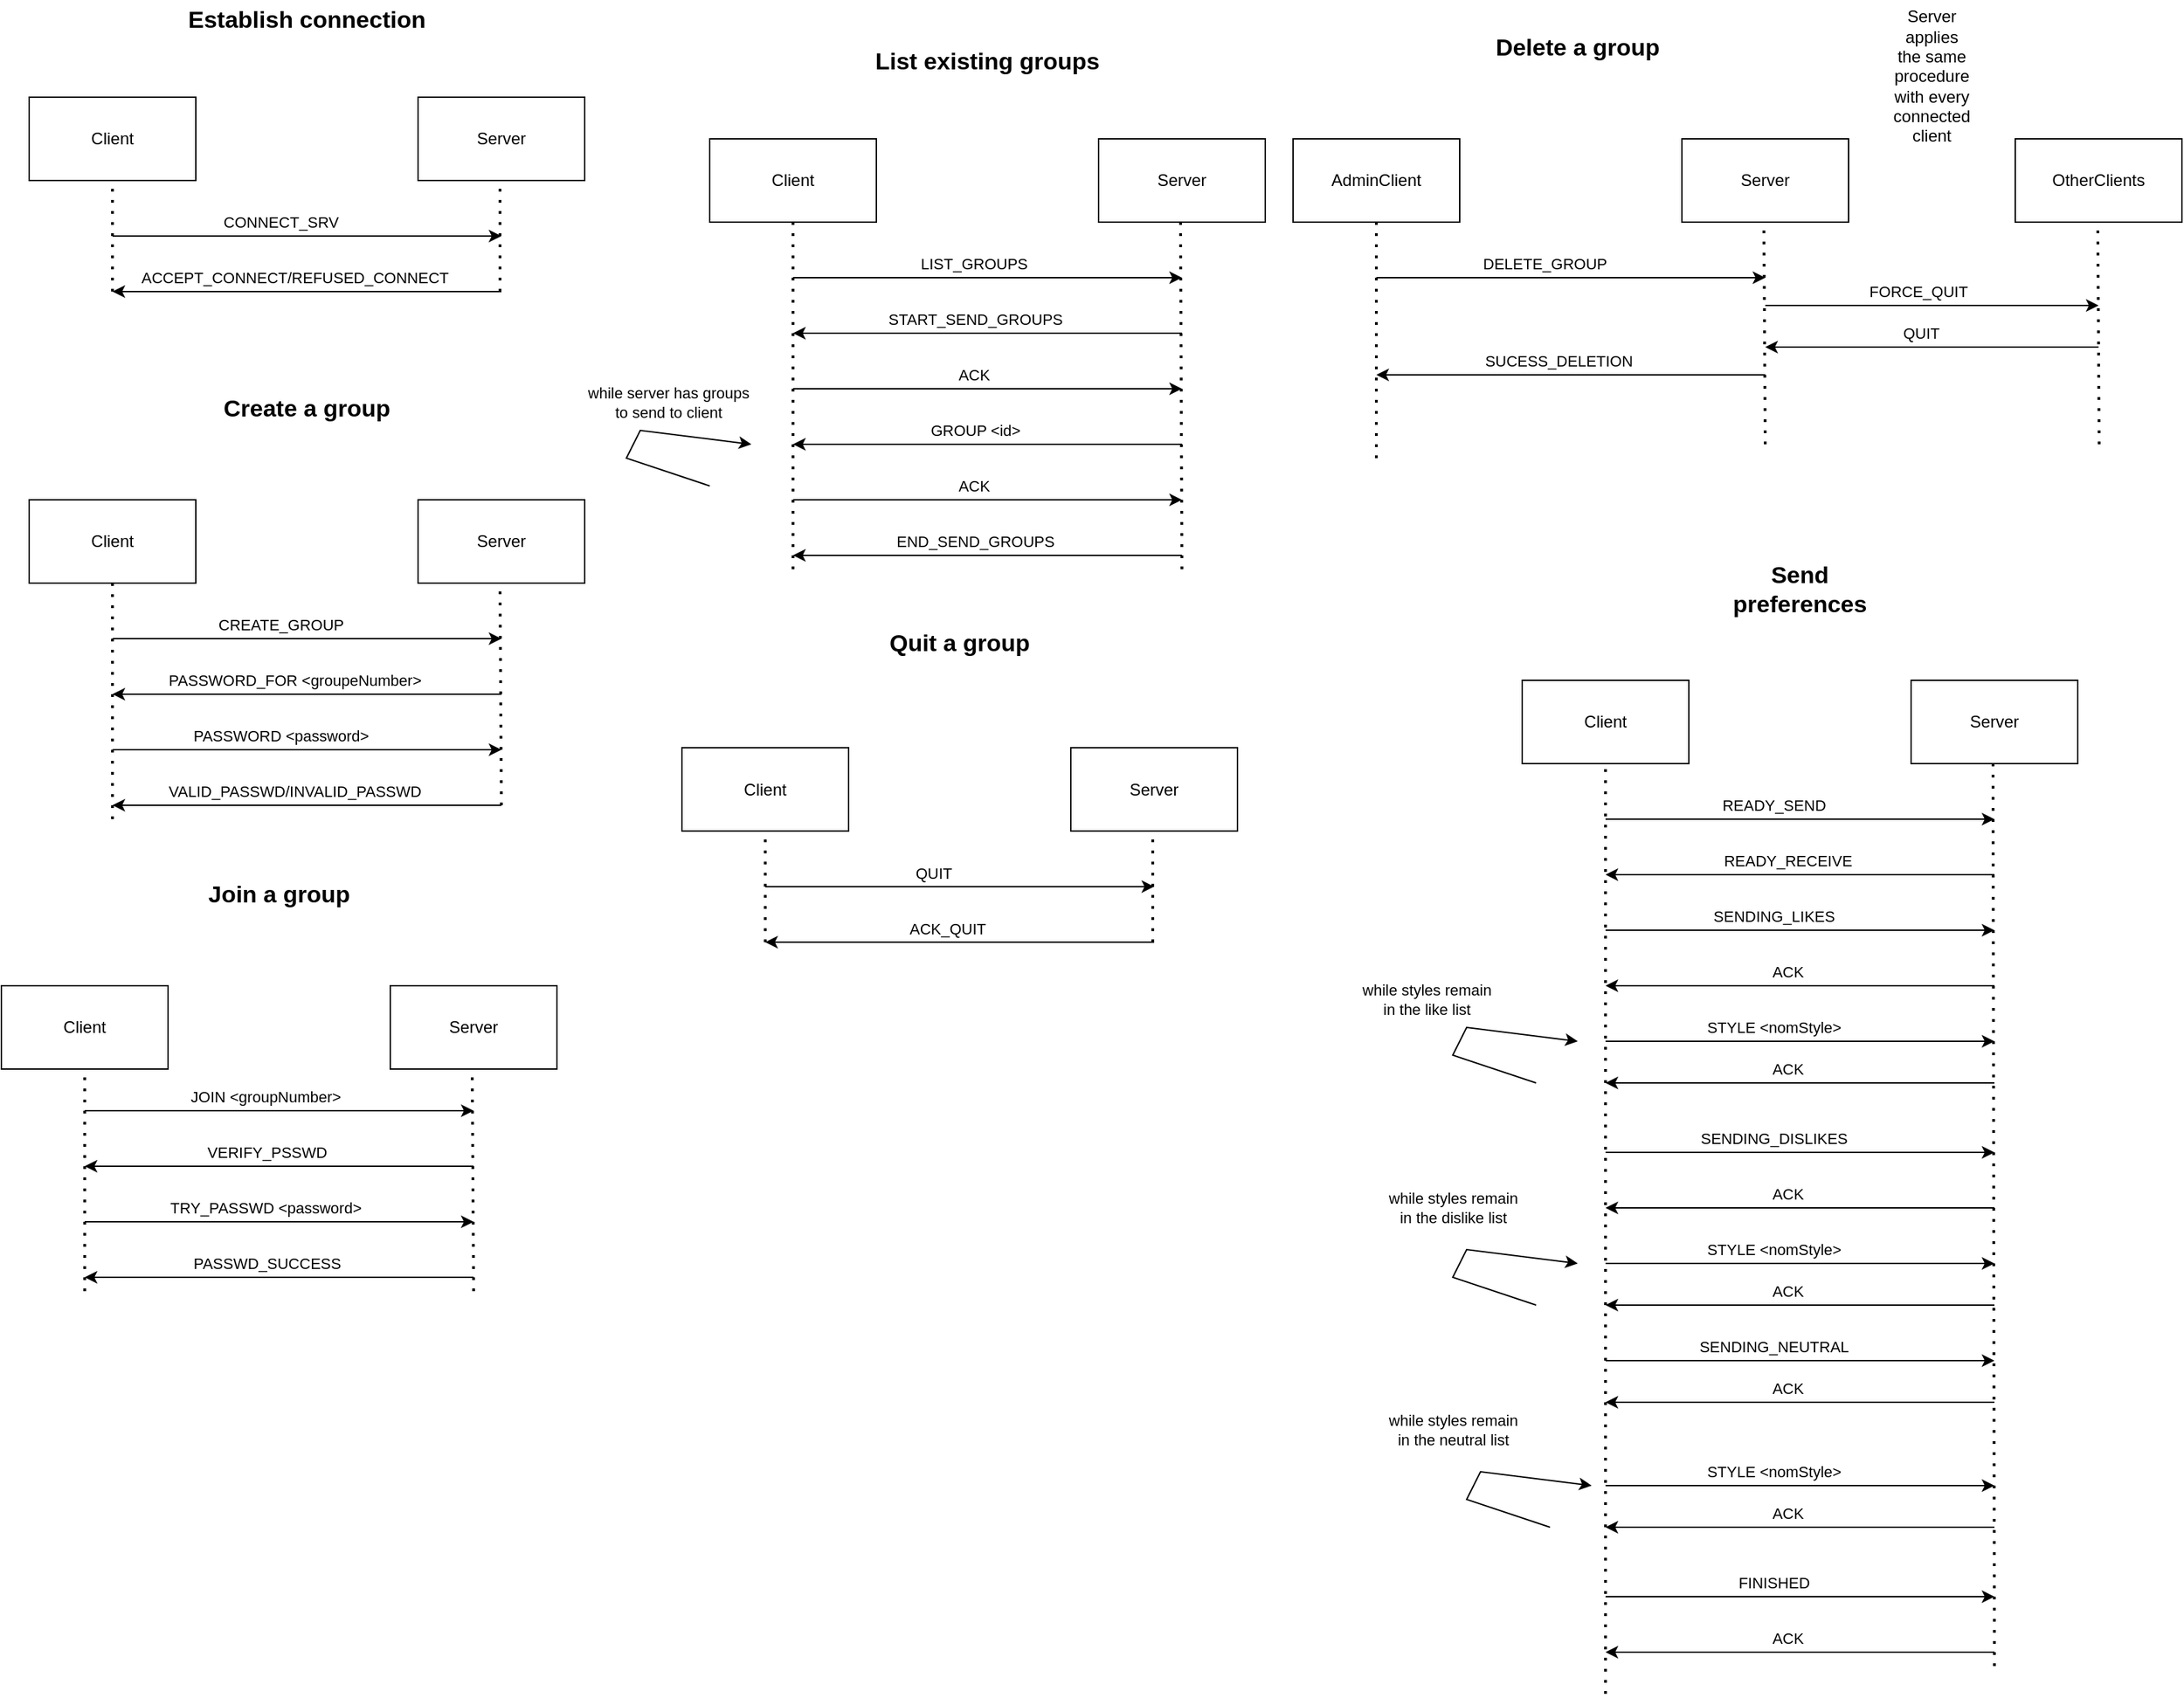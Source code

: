 <mxfile version="22.1.21" type="device">
  <diagram name="Page-1" id="TqQmp37XscL94sLXgx72">
    <mxGraphModel dx="1477" dy="796" grid="1" gridSize="10" guides="1" tooltips="1" connect="1" arrows="1" fold="1" page="1" pageScale="1" pageWidth="850" pageHeight="1100" math="0" shadow="0">
      <root>
        <mxCell id="0" />
        <mxCell id="1" parent="0" />
        <mxCell id="dlKroHkG1yGBnzYFyCPW-1" value="Client" style="rounded=0;whiteSpace=wrap;html=1;" parent="1" vertex="1">
          <mxGeometry x="140" y="90" width="120" height="60" as="geometry" />
        </mxCell>
        <mxCell id="dlKroHkG1yGBnzYFyCPW-2" value="Server" style="rounded=0;whiteSpace=wrap;html=1;" parent="1" vertex="1">
          <mxGeometry x="420" y="90" width="120" height="60" as="geometry" />
        </mxCell>
        <mxCell id="dlKroHkG1yGBnzYFyCPW-3" value="" style="endArrow=none;dashed=1;html=1;dashPattern=1 3;strokeWidth=2;rounded=0;entryX=0.5;entryY=1;entryDx=0;entryDy=0;" parent="1" edge="1">
          <mxGeometry width="50" height="50" relative="1" as="geometry">
            <mxPoint x="479" y="230" as="sourcePoint" />
            <mxPoint x="479" y="150" as="targetPoint" />
          </mxGeometry>
        </mxCell>
        <mxCell id="dlKroHkG1yGBnzYFyCPW-4" value="" style="endArrow=none;dashed=1;html=1;dashPattern=1 3;strokeWidth=2;rounded=0;entryX=0.5;entryY=1;entryDx=0;entryDy=0;" parent="1" edge="1">
          <mxGeometry width="50" height="50" relative="1" as="geometry">
            <mxPoint x="200" y="230" as="sourcePoint" />
            <mxPoint x="200" y="150" as="targetPoint" />
          </mxGeometry>
        </mxCell>
        <mxCell id="dlKroHkG1yGBnzYFyCPW-7" value="" style="endArrow=classic;html=1;rounded=0;" parent="1" edge="1">
          <mxGeometry width="50" height="50" relative="1" as="geometry">
            <mxPoint x="200" y="190" as="sourcePoint" />
            <mxPoint x="480" y="190" as="targetPoint" />
          </mxGeometry>
        </mxCell>
        <mxCell id="dlKroHkG1yGBnzYFyCPW-8" value="CONNECT_SRV" style="edgeLabel;html=1;align=center;verticalAlign=middle;resizable=0;points=[];" parent="dlKroHkG1yGBnzYFyCPW-7" vertex="1" connectable="0">
          <mxGeometry x="-0.137" y="3" relative="1" as="geometry">
            <mxPoint y="-7" as="offset" />
          </mxGeometry>
        </mxCell>
        <mxCell id="dlKroHkG1yGBnzYFyCPW-9" value="" style="endArrow=classic;html=1;rounded=0;" parent="1" edge="1">
          <mxGeometry width="50" height="50" relative="1" as="geometry">
            <mxPoint x="480" y="230" as="sourcePoint" />
            <mxPoint x="200" y="230" as="targetPoint" />
          </mxGeometry>
        </mxCell>
        <mxCell id="dlKroHkG1yGBnzYFyCPW-10" value="ACCEPT_CONNECT/REFUSED_CONNECT" style="edgeLabel;html=1;align=center;verticalAlign=middle;resizable=0;points=[];" parent="dlKroHkG1yGBnzYFyCPW-9" vertex="1" connectable="0">
          <mxGeometry x="0.068" relative="1" as="geometry">
            <mxPoint y="-10" as="offset" />
          </mxGeometry>
        </mxCell>
        <mxCell id="dlKroHkG1yGBnzYFyCPW-24" value="&lt;b&gt;&lt;font style=&quot;font-size: 17px;&quot;&gt;Establish connection&lt;/font&gt;&lt;/b&gt;" style="text;html=1;strokeColor=none;fillColor=none;align=center;verticalAlign=middle;whiteSpace=wrap;rounded=0;" parent="1" vertex="1">
          <mxGeometry x="250" y="20" width="180" height="30" as="geometry" />
        </mxCell>
        <mxCell id="dlKroHkG1yGBnzYFyCPW-25" value="Client" style="rounded=0;whiteSpace=wrap;html=1;" parent="1" vertex="1">
          <mxGeometry x="140" y="380" width="120" height="60" as="geometry" />
        </mxCell>
        <mxCell id="dlKroHkG1yGBnzYFyCPW-26" value="Server" style="rounded=0;whiteSpace=wrap;html=1;" parent="1" vertex="1">
          <mxGeometry x="420" y="380" width="120" height="60" as="geometry" />
        </mxCell>
        <mxCell id="dlKroHkG1yGBnzYFyCPW-27" value="" style="endArrow=none;dashed=1;html=1;dashPattern=1 3;strokeWidth=2;rounded=0;entryX=0.5;entryY=1;entryDx=0;entryDy=0;" parent="1" edge="1">
          <mxGeometry width="50" height="50" relative="1" as="geometry">
            <mxPoint x="480" y="600" as="sourcePoint" />
            <mxPoint x="479" y="440" as="targetPoint" />
          </mxGeometry>
        </mxCell>
        <mxCell id="dlKroHkG1yGBnzYFyCPW-28" value="" style="endArrow=none;dashed=1;html=1;dashPattern=1 3;strokeWidth=2;rounded=0;entryX=0.5;entryY=1;entryDx=0;entryDy=0;" parent="1" edge="1">
          <mxGeometry width="50" height="50" relative="1" as="geometry">
            <mxPoint x="200" y="610" as="sourcePoint" />
            <mxPoint x="200" y="440" as="targetPoint" />
          </mxGeometry>
        </mxCell>
        <mxCell id="dlKroHkG1yGBnzYFyCPW-29" value="" style="endArrow=classic;html=1;rounded=0;" parent="1" edge="1">
          <mxGeometry width="50" height="50" relative="1" as="geometry">
            <mxPoint x="200" y="480" as="sourcePoint" />
            <mxPoint x="480" y="480" as="targetPoint" />
          </mxGeometry>
        </mxCell>
        <mxCell id="dlKroHkG1yGBnzYFyCPW-30" value="CREATE_GROUP" style="edgeLabel;html=1;align=center;verticalAlign=middle;resizable=0;points=[];" parent="dlKroHkG1yGBnzYFyCPW-29" vertex="1" connectable="0">
          <mxGeometry x="-0.137" y="3" relative="1" as="geometry">
            <mxPoint y="-7" as="offset" />
          </mxGeometry>
        </mxCell>
        <mxCell id="dlKroHkG1yGBnzYFyCPW-31" value="" style="endArrow=classic;html=1;rounded=0;" parent="1" edge="1">
          <mxGeometry width="50" height="50" relative="1" as="geometry">
            <mxPoint x="480" y="520" as="sourcePoint" />
            <mxPoint x="200" y="520" as="targetPoint" />
          </mxGeometry>
        </mxCell>
        <mxCell id="dlKroHkG1yGBnzYFyCPW-32" value="PASSWORD_FOR &amp;lt;groupeNumber&amp;gt;" style="edgeLabel;html=1;align=center;verticalAlign=middle;resizable=0;points=[];" parent="dlKroHkG1yGBnzYFyCPW-31" vertex="1" connectable="0">
          <mxGeometry x="0.068" relative="1" as="geometry">
            <mxPoint y="-10" as="offset" />
          </mxGeometry>
        </mxCell>
        <mxCell id="dlKroHkG1yGBnzYFyCPW-33" value="&lt;span style=&quot;font-size: 17px;&quot;&gt;&lt;b&gt;Create a group&lt;/b&gt;&lt;/span&gt;" style="text;html=1;strokeColor=none;fillColor=none;align=center;verticalAlign=middle;whiteSpace=wrap;rounded=0;" parent="1" vertex="1">
          <mxGeometry x="270" y="300" width="140" height="30" as="geometry" />
        </mxCell>
        <mxCell id="dlKroHkG1yGBnzYFyCPW-34" value="" style="endArrow=classic;html=1;rounded=0;" parent="1" edge="1">
          <mxGeometry width="50" height="50" relative="1" as="geometry">
            <mxPoint x="200" y="560" as="sourcePoint" />
            <mxPoint x="480" y="560" as="targetPoint" />
          </mxGeometry>
        </mxCell>
        <mxCell id="dlKroHkG1yGBnzYFyCPW-35" value="PASSWORD &amp;lt;password&amp;gt;" style="edgeLabel;html=1;align=center;verticalAlign=middle;resizable=0;points=[];" parent="dlKroHkG1yGBnzYFyCPW-34" vertex="1" connectable="0">
          <mxGeometry x="-0.137" y="3" relative="1" as="geometry">
            <mxPoint y="-7" as="offset" />
          </mxGeometry>
        </mxCell>
        <mxCell id="dlKroHkG1yGBnzYFyCPW-36" value="" style="endArrow=classic;html=1;rounded=0;" parent="1" edge="1">
          <mxGeometry width="50" height="50" relative="1" as="geometry">
            <mxPoint x="480" y="600" as="sourcePoint" />
            <mxPoint x="200" y="600" as="targetPoint" />
          </mxGeometry>
        </mxCell>
        <mxCell id="dlKroHkG1yGBnzYFyCPW-37" value="VALID_PASSWD/INVALID_PASSWD" style="edgeLabel;html=1;align=center;verticalAlign=middle;resizable=0;points=[];" parent="dlKroHkG1yGBnzYFyCPW-36" vertex="1" connectable="0">
          <mxGeometry x="0.068" relative="1" as="geometry">
            <mxPoint y="-10" as="offset" />
          </mxGeometry>
        </mxCell>
        <mxCell id="dlKroHkG1yGBnzYFyCPW-42" value="&lt;span style=&quot;font-size: 17px;&quot;&gt;&lt;b&gt;Delete a group&lt;/b&gt;&lt;/span&gt;" style="text;html=1;strokeColor=none;fillColor=none;align=center;verticalAlign=middle;whiteSpace=wrap;rounded=0;" parent="1" vertex="1">
          <mxGeometry x="1190" y="40" width="130" height="30" as="geometry" />
        </mxCell>
        <mxCell id="dlKroHkG1yGBnzYFyCPW-43" value="AdminClient" style="rounded=0;whiteSpace=wrap;html=1;" parent="1" vertex="1">
          <mxGeometry x="1050" y="120" width="120" height="60" as="geometry" />
        </mxCell>
        <mxCell id="dlKroHkG1yGBnzYFyCPW-44" value="Server" style="rounded=0;whiteSpace=wrap;html=1;" parent="1" vertex="1">
          <mxGeometry x="1330" y="120" width="120" height="60" as="geometry" />
        </mxCell>
        <mxCell id="dlKroHkG1yGBnzYFyCPW-45" value="" style="endArrow=none;dashed=1;html=1;dashPattern=1 3;strokeWidth=2;rounded=0;entryX=0.5;entryY=1;entryDx=0;entryDy=0;" parent="1" edge="1">
          <mxGeometry width="50" height="50" relative="1" as="geometry">
            <mxPoint x="1390" y="340" as="sourcePoint" />
            <mxPoint x="1389" y="180" as="targetPoint" />
          </mxGeometry>
        </mxCell>
        <mxCell id="dlKroHkG1yGBnzYFyCPW-46" value="" style="endArrow=none;dashed=1;html=1;dashPattern=1 3;strokeWidth=2;rounded=0;entryX=0.5;entryY=1;entryDx=0;entryDy=0;" parent="1" edge="1">
          <mxGeometry width="50" height="50" relative="1" as="geometry">
            <mxPoint x="1110" y="350" as="sourcePoint" />
            <mxPoint x="1110" y="180" as="targetPoint" />
          </mxGeometry>
        </mxCell>
        <mxCell id="dlKroHkG1yGBnzYFyCPW-47" value="" style="endArrow=classic;html=1;rounded=0;" parent="1" edge="1">
          <mxGeometry width="50" height="50" relative="1" as="geometry">
            <mxPoint x="1110" y="220" as="sourcePoint" />
            <mxPoint x="1390" y="220" as="targetPoint" />
          </mxGeometry>
        </mxCell>
        <mxCell id="dlKroHkG1yGBnzYFyCPW-48" value="DELETE_GROUP" style="edgeLabel;html=1;align=center;verticalAlign=middle;resizable=0;points=[];" parent="dlKroHkG1yGBnzYFyCPW-47" vertex="1" connectable="0">
          <mxGeometry x="-0.137" y="3" relative="1" as="geometry">
            <mxPoint y="-7" as="offset" />
          </mxGeometry>
        </mxCell>
        <mxCell id="dlKroHkG1yGBnzYFyCPW-49" value="" style="endArrow=classic;html=1;rounded=0;" parent="1" edge="1">
          <mxGeometry width="50" height="50" relative="1" as="geometry">
            <mxPoint x="1390" y="290" as="sourcePoint" />
            <mxPoint x="1110" y="290" as="targetPoint" />
          </mxGeometry>
        </mxCell>
        <mxCell id="dlKroHkG1yGBnzYFyCPW-50" value="SUCESS_DELETION" style="edgeLabel;html=1;align=center;verticalAlign=middle;resizable=0;points=[];" parent="dlKroHkG1yGBnzYFyCPW-49" vertex="1" connectable="0">
          <mxGeometry x="0.068" relative="1" as="geometry">
            <mxPoint y="-10" as="offset" />
          </mxGeometry>
        </mxCell>
        <mxCell id="dlKroHkG1yGBnzYFyCPW-55" value="OtherClients" style="rounded=0;whiteSpace=wrap;html=1;" parent="1" vertex="1">
          <mxGeometry x="1570" y="120" width="120" height="60" as="geometry" />
        </mxCell>
        <mxCell id="dlKroHkG1yGBnzYFyCPW-56" value="" style="endArrow=classic;html=1;rounded=0;" parent="1" edge="1">
          <mxGeometry width="50" height="50" relative="1" as="geometry">
            <mxPoint x="1390" y="240" as="sourcePoint" />
            <mxPoint x="1630" y="240" as="targetPoint" />
          </mxGeometry>
        </mxCell>
        <mxCell id="dlKroHkG1yGBnzYFyCPW-57" value="FORCE_QUIT" style="edgeLabel;html=1;align=center;verticalAlign=middle;resizable=0;points=[];" parent="dlKroHkG1yGBnzYFyCPW-56" vertex="1" connectable="0">
          <mxGeometry x="-0.137" y="3" relative="1" as="geometry">
            <mxPoint x="6" y="-7" as="offset" />
          </mxGeometry>
        </mxCell>
        <mxCell id="dlKroHkG1yGBnzYFyCPW-58" value="" style="endArrow=none;dashed=1;html=1;dashPattern=1 3;strokeWidth=2;rounded=0;entryX=0.5;entryY=1;entryDx=0;entryDy=0;" parent="1" edge="1">
          <mxGeometry width="50" height="50" relative="1" as="geometry">
            <mxPoint x="1630.41" y="340" as="sourcePoint" />
            <mxPoint x="1629.41" y="180" as="targetPoint" />
          </mxGeometry>
        </mxCell>
        <mxCell id="dlKroHkG1yGBnzYFyCPW-59" value="Server applies the same procedure with every connected client" style="text;html=1;strokeColor=none;fillColor=none;align=center;verticalAlign=middle;whiteSpace=wrap;rounded=0;" parent="1" vertex="1">
          <mxGeometry x="1480" y="60" width="60" height="30" as="geometry" />
        </mxCell>
        <mxCell id="dlKroHkG1yGBnzYFyCPW-60" value="" style="endArrow=classic;html=1;rounded=0;" parent="1" edge="1">
          <mxGeometry width="50" height="50" relative="1" as="geometry">
            <mxPoint x="1630" y="270" as="sourcePoint" />
            <mxPoint x="1390" y="270" as="targetPoint" />
          </mxGeometry>
        </mxCell>
        <mxCell id="dlKroHkG1yGBnzYFyCPW-61" value="QUIT" style="edgeLabel;html=1;align=center;verticalAlign=middle;resizable=0;points=[];" parent="dlKroHkG1yGBnzYFyCPW-60" vertex="1" connectable="0">
          <mxGeometry x="0.068" relative="1" as="geometry">
            <mxPoint y="-10" as="offset" />
          </mxGeometry>
        </mxCell>
        <mxCell id="TttNIth37TRzaQh2t6SW-1" value="Client" style="rounded=0;whiteSpace=wrap;html=1;" parent="1" vertex="1">
          <mxGeometry x="120" y="730" width="120" height="60" as="geometry" />
        </mxCell>
        <mxCell id="TttNIth37TRzaQh2t6SW-2" value="Server" style="rounded=0;whiteSpace=wrap;html=1;" parent="1" vertex="1">
          <mxGeometry x="400" y="730" width="120" height="60" as="geometry" />
        </mxCell>
        <mxCell id="TttNIth37TRzaQh2t6SW-3" value="" style="endArrow=none;dashed=1;html=1;dashPattern=1 3;strokeWidth=2;rounded=0;entryX=0.5;entryY=1;entryDx=0;entryDy=0;" parent="1" edge="1">
          <mxGeometry width="50" height="50" relative="1" as="geometry">
            <mxPoint x="460" y="950" as="sourcePoint" />
            <mxPoint x="459" y="790" as="targetPoint" />
          </mxGeometry>
        </mxCell>
        <mxCell id="TttNIth37TRzaQh2t6SW-4" value="" style="endArrow=none;dashed=1;html=1;dashPattern=1 3;strokeWidth=2;rounded=0;entryX=0.5;entryY=1;entryDx=0;entryDy=0;" parent="1" edge="1">
          <mxGeometry width="50" height="50" relative="1" as="geometry">
            <mxPoint x="180" y="950" as="sourcePoint" />
            <mxPoint x="180" y="790" as="targetPoint" />
          </mxGeometry>
        </mxCell>
        <mxCell id="TttNIth37TRzaQh2t6SW-9" value="&lt;span style=&quot;font-size: 17px;&quot;&gt;&lt;b&gt;Join a group&lt;/b&gt;&lt;/span&gt;" style="text;html=1;strokeColor=none;fillColor=none;align=center;verticalAlign=middle;whiteSpace=wrap;rounded=0;" parent="1" vertex="1">
          <mxGeometry x="250" y="650" width="140" height="30" as="geometry" />
        </mxCell>
        <mxCell id="TttNIth37TRzaQh2t6SW-14" value="" style="endArrow=classic;html=1;rounded=0;" parent="1" edge="1">
          <mxGeometry width="50" height="50" relative="1" as="geometry">
            <mxPoint x="180" y="820" as="sourcePoint" />
            <mxPoint x="460" y="820" as="targetPoint" />
          </mxGeometry>
        </mxCell>
        <mxCell id="TttNIth37TRzaQh2t6SW-15" value="JOIN &amp;lt;groupNumber&amp;gt;" style="edgeLabel;html=1;align=center;verticalAlign=middle;resizable=0;points=[];" parent="TttNIth37TRzaQh2t6SW-14" vertex="1" connectable="0">
          <mxGeometry x="-0.137" y="3" relative="1" as="geometry">
            <mxPoint x="9" y="-7" as="offset" />
          </mxGeometry>
        </mxCell>
        <mxCell id="TttNIth37TRzaQh2t6SW-16" value="" style="endArrow=classic;html=1;rounded=0;" parent="1" edge="1">
          <mxGeometry width="50" height="50" relative="1" as="geometry">
            <mxPoint x="460" y="860" as="sourcePoint" />
            <mxPoint x="180" y="860" as="targetPoint" />
          </mxGeometry>
        </mxCell>
        <mxCell id="TttNIth37TRzaQh2t6SW-17" value="VERIFY_PSSWD" style="edgeLabel;html=1;align=center;verticalAlign=middle;resizable=0;points=[];" parent="TttNIth37TRzaQh2t6SW-16" vertex="1" connectable="0">
          <mxGeometry x="0.068" relative="1" as="geometry">
            <mxPoint y="-10" as="offset" />
          </mxGeometry>
        </mxCell>
        <mxCell id="TttNIth37TRzaQh2t6SW-18" value="" style="endArrow=classic;html=1;rounded=0;" parent="1" edge="1">
          <mxGeometry width="50" height="50" relative="1" as="geometry">
            <mxPoint x="180" y="900" as="sourcePoint" />
            <mxPoint x="460" y="900" as="targetPoint" />
          </mxGeometry>
        </mxCell>
        <mxCell id="TttNIth37TRzaQh2t6SW-19" value="TRY_PASSWD &amp;lt;password&amp;gt;" style="edgeLabel;html=1;align=center;verticalAlign=middle;resizable=0;points=[];" parent="TttNIth37TRzaQh2t6SW-18" vertex="1" connectable="0">
          <mxGeometry x="-0.137" y="3" relative="1" as="geometry">
            <mxPoint x="9" y="-7" as="offset" />
          </mxGeometry>
        </mxCell>
        <mxCell id="TttNIth37TRzaQh2t6SW-20" value="" style="endArrow=classic;html=1;rounded=0;" parent="1" edge="1">
          <mxGeometry width="50" height="50" relative="1" as="geometry">
            <mxPoint x="460" y="940" as="sourcePoint" />
            <mxPoint x="180" y="940" as="targetPoint" />
          </mxGeometry>
        </mxCell>
        <mxCell id="TttNIth37TRzaQh2t6SW-21" value="PASSWD_SUCCESS" style="edgeLabel;html=1;align=center;verticalAlign=middle;resizable=0;points=[];" parent="TttNIth37TRzaQh2t6SW-20" vertex="1" connectable="0">
          <mxGeometry x="0.068" relative="1" as="geometry">
            <mxPoint y="-10" as="offset" />
          </mxGeometry>
        </mxCell>
        <mxCell id="TttNIth37TRzaQh2t6SW-22" value="&lt;span style=&quot;font-size: 17px;&quot;&gt;&lt;b&gt;Quit a group&lt;/b&gt;&lt;/span&gt;" style="text;html=1;strokeColor=none;fillColor=none;align=center;verticalAlign=middle;whiteSpace=wrap;rounded=0;" parent="1" vertex="1">
          <mxGeometry x="740" y="468.57" width="140" height="30" as="geometry" />
        </mxCell>
        <mxCell id="TttNIth37TRzaQh2t6SW-24" value="Client" style="rounded=0;whiteSpace=wrap;html=1;" parent="1" vertex="1">
          <mxGeometry x="610" y="558.57" width="120" height="60" as="geometry" />
        </mxCell>
        <mxCell id="TttNIth37TRzaQh2t6SW-25" value="Server" style="rounded=0;whiteSpace=wrap;html=1;" parent="1" vertex="1">
          <mxGeometry x="890" y="558.57" width="120" height="60" as="geometry" />
        </mxCell>
        <mxCell id="TttNIth37TRzaQh2t6SW-26" value="" style="endArrow=none;dashed=1;html=1;dashPattern=1 3;strokeWidth=2;rounded=0;entryX=0.5;entryY=1;entryDx=0;entryDy=0;" parent="1" edge="1">
          <mxGeometry width="50" height="50" relative="1" as="geometry">
            <mxPoint x="949" y="698.57" as="sourcePoint" />
            <mxPoint x="949" y="618.57" as="targetPoint" />
          </mxGeometry>
        </mxCell>
        <mxCell id="TttNIth37TRzaQh2t6SW-27" value="" style="endArrow=none;dashed=1;html=1;dashPattern=1 3;strokeWidth=2;rounded=0;entryX=0.5;entryY=1;entryDx=0;entryDy=0;" parent="1" edge="1">
          <mxGeometry width="50" height="50" relative="1" as="geometry">
            <mxPoint x="670" y="698.57" as="sourcePoint" />
            <mxPoint x="670" y="618.57" as="targetPoint" />
          </mxGeometry>
        </mxCell>
        <mxCell id="TttNIth37TRzaQh2t6SW-28" value="" style="endArrow=classic;html=1;rounded=0;" parent="1" edge="1">
          <mxGeometry width="50" height="50" relative="1" as="geometry">
            <mxPoint x="670" y="658.57" as="sourcePoint" />
            <mxPoint x="950" y="658.57" as="targetPoint" />
          </mxGeometry>
        </mxCell>
        <mxCell id="TttNIth37TRzaQh2t6SW-29" value="QUIT" style="edgeLabel;html=1;align=center;verticalAlign=middle;resizable=0;points=[];" parent="TttNIth37TRzaQh2t6SW-28" vertex="1" connectable="0">
          <mxGeometry x="-0.137" y="3" relative="1" as="geometry">
            <mxPoint y="-7" as="offset" />
          </mxGeometry>
        </mxCell>
        <mxCell id="TttNIth37TRzaQh2t6SW-30" value="" style="endArrow=classic;html=1;rounded=0;" parent="1" edge="1">
          <mxGeometry width="50" height="50" relative="1" as="geometry">
            <mxPoint x="950" y="698.57" as="sourcePoint" />
            <mxPoint x="670" y="698.57" as="targetPoint" />
          </mxGeometry>
        </mxCell>
        <mxCell id="TttNIth37TRzaQh2t6SW-31" value="ACK_QUIT" style="edgeLabel;html=1;align=center;verticalAlign=middle;resizable=0;points=[];" parent="TttNIth37TRzaQh2t6SW-30" vertex="1" connectable="0">
          <mxGeometry x="0.068" relative="1" as="geometry">
            <mxPoint y="-10" as="offset" />
          </mxGeometry>
        </mxCell>
        <mxCell id="y4ZHhCzK0VizVthK8rWc-1" value="&lt;span style=&quot;font-size: 17px;&quot;&gt;&lt;b&gt;Send preferences&lt;/b&gt;&lt;/span&gt;" style="text;html=1;strokeColor=none;fillColor=none;align=center;verticalAlign=middle;whiteSpace=wrap;rounded=0;" parent="1" vertex="1">
          <mxGeometry x="1345" y="430" width="140" height="30" as="geometry" />
        </mxCell>
        <mxCell id="y4ZHhCzK0VizVthK8rWc-2" value="Client" style="rounded=0;whiteSpace=wrap;html=1;" parent="1" vertex="1">
          <mxGeometry x="1215" y="510" width="120" height="60" as="geometry" />
        </mxCell>
        <mxCell id="y4ZHhCzK0VizVthK8rWc-3" value="Server" style="rounded=0;whiteSpace=wrap;html=1;" parent="1" vertex="1">
          <mxGeometry x="1495" y="510" width="120" height="60" as="geometry" />
        </mxCell>
        <mxCell id="y4ZHhCzK0VizVthK8rWc-4" value="" style="endArrow=none;dashed=1;html=1;dashPattern=1 3;strokeWidth=2;rounded=0;entryX=0.5;entryY=1;entryDx=0;entryDy=0;" parent="1" edge="1">
          <mxGeometry width="50" height="50" relative="1" as="geometry">
            <mxPoint x="1555" y="1220" as="sourcePoint" />
            <mxPoint x="1554" y="570" as="targetPoint" />
          </mxGeometry>
        </mxCell>
        <mxCell id="y4ZHhCzK0VizVthK8rWc-5" value="" style="endArrow=none;dashed=1;html=1;dashPattern=1 3;strokeWidth=2;rounded=0;entryX=0.5;entryY=1;entryDx=0;entryDy=0;" parent="1" edge="1">
          <mxGeometry width="50" height="50" relative="1" as="geometry">
            <mxPoint x="1275" y="1240" as="sourcePoint" />
            <mxPoint x="1275" y="570" as="targetPoint" />
          </mxGeometry>
        </mxCell>
        <mxCell id="y4ZHhCzK0VizVthK8rWc-6" value="" style="endArrow=classic;html=1;rounded=0;" parent="1" edge="1">
          <mxGeometry width="50" height="50" relative="1" as="geometry">
            <mxPoint x="1275" y="610" as="sourcePoint" />
            <mxPoint x="1555" y="610" as="targetPoint" />
          </mxGeometry>
        </mxCell>
        <mxCell id="y4ZHhCzK0VizVthK8rWc-7" value="READY_SEND" style="edgeLabel;html=1;align=center;verticalAlign=middle;resizable=0;points=[];" parent="y4ZHhCzK0VizVthK8rWc-6" vertex="1" connectable="0">
          <mxGeometry x="-0.137" y="3" relative="1" as="geometry">
            <mxPoint y="-7" as="offset" />
          </mxGeometry>
        </mxCell>
        <mxCell id="y4ZHhCzK0VizVthK8rWc-8" value="" style="endArrow=classic;html=1;rounded=0;" parent="1" edge="1">
          <mxGeometry width="50" height="50" relative="1" as="geometry">
            <mxPoint x="1555" y="650" as="sourcePoint" />
            <mxPoint x="1275" y="650" as="targetPoint" />
          </mxGeometry>
        </mxCell>
        <mxCell id="y4ZHhCzK0VizVthK8rWc-9" value="READY_RECEIVE" style="edgeLabel;html=1;align=center;verticalAlign=middle;resizable=0;points=[];" parent="y4ZHhCzK0VizVthK8rWc-8" vertex="1" connectable="0">
          <mxGeometry x="0.068" relative="1" as="geometry">
            <mxPoint y="-10" as="offset" />
          </mxGeometry>
        </mxCell>
        <mxCell id="y4ZHhCzK0VizVthK8rWc-10" value="" style="endArrow=classic;html=1;rounded=0;" parent="1" edge="1">
          <mxGeometry width="50" height="50" relative="1" as="geometry">
            <mxPoint x="1275" y="690" as="sourcePoint" />
            <mxPoint x="1555" y="690" as="targetPoint" />
          </mxGeometry>
        </mxCell>
        <mxCell id="y4ZHhCzK0VizVthK8rWc-11" value="SENDING_LIKES" style="edgeLabel;html=1;align=center;verticalAlign=middle;resizable=0;points=[];" parent="y4ZHhCzK0VizVthK8rWc-10" vertex="1" connectable="0">
          <mxGeometry x="-0.137" y="3" relative="1" as="geometry">
            <mxPoint y="-7" as="offset" />
          </mxGeometry>
        </mxCell>
        <mxCell id="y4ZHhCzK0VizVthK8rWc-12" value="" style="endArrow=classic;html=1;rounded=0;" parent="1" edge="1">
          <mxGeometry width="50" height="50" relative="1" as="geometry">
            <mxPoint x="1555" y="730" as="sourcePoint" />
            <mxPoint x="1275" y="730" as="targetPoint" />
          </mxGeometry>
        </mxCell>
        <mxCell id="y4ZHhCzK0VizVthK8rWc-13" value="ACK" style="edgeLabel;html=1;align=center;verticalAlign=middle;resizable=0;points=[];" parent="y4ZHhCzK0VizVthK8rWc-12" vertex="1" connectable="0">
          <mxGeometry x="0.068" relative="1" as="geometry">
            <mxPoint y="-10" as="offset" />
          </mxGeometry>
        </mxCell>
        <mxCell id="y4ZHhCzK0VizVthK8rWc-14" value="" style="endArrow=classic;html=1;rounded=0;" parent="1" edge="1">
          <mxGeometry width="50" height="50" relative="1" as="geometry">
            <mxPoint x="1275" y="770" as="sourcePoint" />
            <mxPoint x="1555" y="770" as="targetPoint" />
          </mxGeometry>
        </mxCell>
        <mxCell id="y4ZHhCzK0VizVthK8rWc-15" value="STYLE &amp;lt;nomStyle&amp;gt;" style="edgeLabel;html=1;align=center;verticalAlign=middle;resizable=0;points=[];" parent="y4ZHhCzK0VizVthK8rWc-14" vertex="1" connectable="0">
          <mxGeometry x="-0.137" y="3" relative="1" as="geometry">
            <mxPoint y="-7" as="offset" />
          </mxGeometry>
        </mxCell>
        <mxCell id="y4ZHhCzK0VizVthK8rWc-16" value="" style="endArrow=classic;html=1;rounded=0;" parent="1" edge="1">
          <mxGeometry width="50" height="50" relative="1" as="geometry">
            <mxPoint x="1555" y="800" as="sourcePoint" />
            <mxPoint x="1275" y="800" as="targetPoint" />
          </mxGeometry>
        </mxCell>
        <mxCell id="y4ZHhCzK0VizVthK8rWc-17" value="ACK" style="edgeLabel;html=1;align=center;verticalAlign=middle;resizable=0;points=[];" parent="y4ZHhCzK0VizVthK8rWc-16" vertex="1" connectable="0">
          <mxGeometry x="0.068" relative="1" as="geometry">
            <mxPoint y="-10" as="offset" />
          </mxGeometry>
        </mxCell>
        <mxCell id="y4ZHhCzK0VizVthK8rWc-18" value="" style="endArrow=classic;html=1;rounded=0;" parent="1" edge="1">
          <mxGeometry width="50" height="50" relative="1" as="geometry">
            <mxPoint x="1225" y="800" as="sourcePoint" />
            <mxPoint x="1255" y="770" as="targetPoint" />
            <Array as="points">
              <mxPoint x="1165" y="780" />
              <mxPoint x="1175" y="760" />
            </Array>
          </mxGeometry>
        </mxCell>
        <mxCell id="AgUG6jtJD3DK0dnjVH5b-1" value="while styles remain&lt;br&gt;in the like list" style="edgeLabel;html=1;align=center;verticalAlign=middle;resizable=0;points=[];" parent="y4ZHhCzK0VizVthK8rWc-18" vertex="1" connectable="0">
          <mxGeometry x="-0.068" y="2" relative="1" as="geometry">
            <mxPoint x="-24" y="-27" as="offset" />
          </mxGeometry>
        </mxCell>
        <mxCell id="y4ZHhCzK0VizVthK8rWc-19" value="" style="endArrow=classic;html=1;rounded=0;" parent="1" edge="1">
          <mxGeometry width="50" height="50" relative="1" as="geometry">
            <mxPoint x="1275" y="850" as="sourcePoint" />
            <mxPoint x="1555" y="850" as="targetPoint" />
          </mxGeometry>
        </mxCell>
        <mxCell id="y4ZHhCzK0VizVthK8rWc-20" value="SENDING_DISLIKES" style="edgeLabel;html=1;align=center;verticalAlign=middle;resizable=0;points=[];" parent="y4ZHhCzK0VizVthK8rWc-19" vertex="1" connectable="0">
          <mxGeometry x="-0.137" y="3" relative="1" as="geometry">
            <mxPoint y="-7" as="offset" />
          </mxGeometry>
        </mxCell>
        <mxCell id="y4ZHhCzK0VizVthK8rWc-21" value="" style="endArrow=classic;html=1;rounded=0;" parent="1" edge="1">
          <mxGeometry width="50" height="50" relative="1" as="geometry">
            <mxPoint x="1555" y="890" as="sourcePoint" />
            <mxPoint x="1275" y="890" as="targetPoint" />
          </mxGeometry>
        </mxCell>
        <mxCell id="y4ZHhCzK0VizVthK8rWc-22" value="ACK" style="edgeLabel;html=1;align=center;verticalAlign=middle;resizable=0;points=[];" parent="y4ZHhCzK0VizVthK8rWc-21" vertex="1" connectable="0">
          <mxGeometry x="0.068" relative="1" as="geometry">
            <mxPoint y="-10" as="offset" />
          </mxGeometry>
        </mxCell>
        <mxCell id="y4ZHhCzK0VizVthK8rWc-23" value="" style="endArrow=classic;html=1;rounded=0;" parent="1" edge="1">
          <mxGeometry width="50" height="50" relative="1" as="geometry">
            <mxPoint x="1275" y="930" as="sourcePoint" />
            <mxPoint x="1555" y="930" as="targetPoint" />
          </mxGeometry>
        </mxCell>
        <mxCell id="y4ZHhCzK0VizVthK8rWc-24" value="STYLE &amp;lt;nomStyle&amp;gt;" style="edgeLabel;html=1;align=center;verticalAlign=middle;resizable=0;points=[];" parent="y4ZHhCzK0VizVthK8rWc-23" vertex="1" connectable="0">
          <mxGeometry x="-0.137" y="3" relative="1" as="geometry">
            <mxPoint y="-7" as="offset" />
          </mxGeometry>
        </mxCell>
        <mxCell id="y4ZHhCzK0VizVthK8rWc-25" value="" style="endArrow=classic;html=1;rounded=0;" parent="1" edge="1">
          <mxGeometry width="50" height="50" relative="1" as="geometry">
            <mxPoint x="1555" y="960" as="sourcePoint" />
            <mxPoint x="1275" y="960" as="targetPoint" />
          </mxGeometry>
        </mxCell>
        <mxCell id="y4ZHhCzK0VizVthK8rWc-26" value="ACK" style="edgeLabel;html=1;align=center;verticalAlign=middle;resizable=0;points=[];" parent="y4ZHhCzK0VizVthK8rWc-25" vertex="1" connectable="0">
          <mxGeometry x="0.068" relative="1" as="geometry">
            <mxPoint y="-10" as="offset" />
          </mxGeometry>
        </mxCell>
        <mxCell id="y4ZHhCzK0VizVthK8rWc-27" value="" style="endArrow=classic;html=1;rounded=0;" parent="1" edge="1">
          <mxGeometry width="50" height="50" relative="1" as="geometry">
            <mxPoint x="1225" y="960" as="sourcePoint" />
            <mxPoint x="1255" y="930" as="targetPoint" />
            <Array as="points">
              <mxPoint x="1165" y="940" />
              <mxPoint x="1175" y="920" />
            </Array>
          </mxGeometry>
        </mxCell>
        <mxCell id="y4ZHhCzK0VizVthK8rWc-28" value="" style="endArrow=classic;html=1;rounded=0;" parent="1" edge="1">
          <mxGeometry width="50" height="50" relative="1" as="geometry">
            <mxPoint x="1275" y="1000" as="sourcePoint" />
            <mxPoint x="1555" y="1000" as="targetPoint" />
          </mxGeometry>
        </mxCell>
        <mxCell id="y4ZHhCzK0VizVthK8rWc-29" value="SENDING_NEUTRAL" style="edgeLabel;html=1;align=center;verticalAlign=middle;resizable=0;points=[];" parent="y4ZHhCzK0VizVthK8rWc-28" vertex="1" connectable="0">
          <mxGeometry x="-0.137" y="3" relative="1" as="geometry">
            <mxPoint y="-7" as="offset" />
          </mxGeometry>
        </mxCell>
        <mxCell id="y4ZHhCzK0VizVthK8rWc-30" value="" style="endArrow=classic;html=1;rounded=0;" parent="1" edge="1">
          <mxGeometry width="50" height="50" relative="1" as="geometry">
            <mxPoint x="1555" y="1030" as="sourcePoint" />
            <mxPoint x="1275" y="1030" as="targetPoint" />
          </mxGeometry>
        </mxCell>
        <mxCell id="y4ZHhCzK0VizVthK8rWc-31" value="ACK" style="edgeLabel;html=1;align=center;verticalAlign=middle;resizable=0;points=[];" parent="y4ZHhCzK0VizVthK8rWc-30" vertex="1" connectable="0">
          <mxGeometry x="0.068" relative="1" as="geometry">
            <mxPoint y="-10" as="offset" />
          </mxGeometry>
        </mxCell>
        <mxCell id="y4ZHhCzK0VizVthK8rWc-32" value="" style="endArrow=classic;html=1;rounded=0;" parent="1" edge="1">
          <mxGeometry width="50" height="50" relative="1" as="geometry">
            <mxPoint x="1275" y="1090" as="sourcePoint" />
            <mxPoint x="1555" y="1090" as="targetPoint" />
          </mxGeometry>
        </mxCell>
        <mxCell id="y4ZHhCzK0VizVthK8rWc-33" value="STYLE &amp;lt;nomStyle&amp;gt;" style="edgeLabel;html=1;align=center;verticalAlign=middle;resizable=0;points=[];" parent="y4ZHhCzK0VizVthK8rWc-32" vertex="1" connectable="0">
          <mxGeometry x="-0.137" y="3" relative="1" as="geometry">
            <mxPoint y="-7" as="offset" />
          </mxGeometry>
        </mxCell>
        <mxCell id="y4ZHhCzK0VizVthK8rWc-34" value="" style="endArrow=classic;html=1;rounded=0;" parent="1" edge="1">
          <mxGeometry width="50" height="50" relative="1" as="geometry">
            <mxPoint x="1555" y="1120" as="sourcePoint" />
            <mxPoint x="1275" y="1120" as="targetPoint" />
          </mxGeometry>
        </mxCell>
        <mxCell id="y4ZHhCzK0VizVthK8rWc-35" value="ACK" style="edgeLabel;html=1;align=center;verticalAlign=middle;resizable=0;points=[];" parent="y4ZHhCzK0VizVthK8rWc-34" vertex="1" connectable="0">
          <mxGeometry x="0.068" relative="1" as="geometry">
            <mxPoint y="-10" as="offset" />
          </mxGeometry>
        </mxCell>
        <mxCell id="y4ZHhCzK0VizVthK8rWc-36" value="" style="endArrow=classic;html=1;rounded=0;" parent="1" edge="1">
          <mxGeometry width="50" height="50" relative="1" as="geometry">
            <mxPoint x="1235" y="1120" as="sourcePoint" />
            <mxPoint x="1265" y="1090" as="targetPoint" />
            <Array as="points">
              <mxPoint x="1175" y="1100" />
              <mxPoint x="1185" y="1080" />
            </Array>
          </mxGeometry>
        </mxCell>
        <mxCell id="y4ZHhCzK0VizVthK8rWc-37" value="" style="endArrow=classic;html=1;rounded=0;" parent="1" edge="1">
          <mxGeometry width="50" height="50" relative="1" as="geometry">
            <mxPoint x="1275" y="1170" as="sourcePoint" />
            <mxPoint x="1555" y="1170" as="targetPoint" />
          </mxGeometry>
        </mxCell>
        <mxCell id="y4ZHhCzK0VizVthK8rWc-38" value="FINISHED" style="edgeLabel;html=1;align=center;verticalAlign=middle;resizable=0;points=[];" parent="y4ZHhCzK0VizVthK8rWc-37" vertex="1" connectable="0">
          <mxGeometry x="-0.137" y="3" relative="1" as="geometry">
            <mxPoint y="-7" as="offset" />
          </mxGeometry>
        </mxCell>
        <mxCell id="AgUG6jtJD3DK0dnjVH5b-2" value="while styles remain&lt;br&gt;in the dislike list" style="edgeLabel;html=1;align=center;verticalAlign=middle;resizable=0;points=[];" parent="1" vertex="1" connectable="0">
          <mxGeometry x="1165.004" y="889.999" as="geometry" />
        </mxCell>
        <mxCell id="AgUG6jtJD3DK0dnjVH5b-3" value="while styles remain&lt;br&gt;in the neutral list" style="edgeLabel;html=1;align=center;verticalAlign=middle;resizable=0;points=[];" parent="1" vertex="1" connectable="0">
          <mxGeometry x="1165.004" y="1049.999" as="geometry" />
        </mxCell>
        <mxCell id="E_XPpsz9-jK2wvHfRZ3y-1" value="" style="endArrow=classic;html=1;rounded=0;" parent="1" edge="1">
          <mxGeometry width="50" height="50" relative="1" as="geometry">
            <mxPoint x="1555" y="1210" as="sourcePoint" />
            <mxPoint x="1275" y="1210" as="targetPoint" />
          </mxGeometry>
        </mxCell>
        <mxCell id="E_XPpsz9-jK2wvHfRZ3y-2" value="ACK" style="edgeLabel;html=1;align=center;verticalAlign=middle;resizable=0;points=[];" parent="E_XPpsz9-jK2wvHfRZ3y-1" vertex="1" connectable="0">
          <mxGeometry x="0.068" relative="1" as="geometry">
            <mxPoint y="-10" as="offset" />
          </mxGeometry>
        </mxCell>
        <mxCell id="6vCBZNRlus3bULduPU9k-1" value="Client" style="rounded=0;whiteSpace=wrap;html=1;" vertex="1" parent="1">
          <mxGeometry x="630" y="120" width="120" height="60" as="geometry" />
        </mxCell>
        <mxCell id="6vCBZNRlus3bULduPU9k-2" value="Server" style="rounded=0;whiteSpace=wrap;html=1;" vertex="1" parent="1">
          <mxGeometry x="910" y="120" width="120" height="60" as="geometry" />
        </mxCell>
        <mxCell id="6vCBZNRlus3bULduPU9k-3" value="" style="endArrow=none;dashed=1;html=1;dashPattern=1 3;strokeWidth=2;rounded=0;entryX=0.5;entryY=1;entryDx=0;entryDy=0;" edge="1" parent="1">
          <mxGeometry width="50" height="50" relative="1" as="geometry">
            <mxPoint x="970" y="430" as="sourcePoint" />
            <mxPoint x="969" y="180" as="targetPoint" />
          </mxGeometry>
        </mxCell>
        <mxCell id="6vCBZNRlus3bULduPU9k-4" value="" style="endArrow=none;dashed=1;html=1;dashPattern=1 3;strokeWidth=2;rounded=0;entryX=0.5;entryY=1;entryDx=0;entryDy=0;" edge="1" parent="1">
          <mxGeometry width="50" height="50" relative="1" as="geometry">
            <mxPoint x="690" y="430" as="sourcePoint" />
            <mxPoint x="690" y="180" as="targetPoint" />
          </mxGeometry>
        </mxCell>
        <mxCell id="6vCBZNRlus3bULduPU9k-5" value="" style="endArrow=classic;html=1;rounded=0;" edge="1" parent="1">
          <mxGeometry width="50" height="50" relative="1" as="geometry">
            <mxPoint x="690" y="220" as="sourcePoint" />
            <mxPoint x="970" y="220" as="targetPoint" />
          </mxGeometry>
        </mxCell>
        <mxCell id="6vCBZNRlus3bULduPU9k-6" value="LIST_GROUPS" style="edgeLabel;html=1;align=center;verticalAlign=middle;resizable=0;points=[];" vertex="1" connectable="0" parent="6vCBZNRlus3bULduPU9k-5">
          <mxGeometry x="-0.137" y="3" relative="1" as="geometry">
            <mxPoint x="9" y="-7" as="offset" />
          </mxGeometry>
        </mxCell>
        <mxCell id="6vCBZNRlus3bULduPU9k-7" value="" style="endArrow=classic;html=1;rounded=0;" edge="1" parent="1">
          <mxGeometry width="50" height="50" relative="1" as="geometry">
            <mxPoint x="970" y="260" as="sourcePoint" />
            <mxPoint x="690" y="260" as="targetPoint" />
          </mxGeometry>
        </mxCell>
        <mxCell id="6vCBZNRlus3bULduPU9k-8" value="START_SEND_GROUPS" style="edgeLabel;html=1;align=center;verticalAlign=middle;resizable=0;points=[];" vertex="1" connectable="0" parent="6vCBZNRlus3bULduPU9k-7">
          <mxGeometry x="0.068" relative="1" as="geometry">
            <mxPoint y="-10" as="offset" />
          </mxGeometry>
        </mxCell>
        <mxCell id="6vCBZNRlus3bULduPU9k-9" value="" style="endArrow=classic;html=1;rounded=0;" edge="1" parent="1">
          <mxGeometry width="50" height="50" relative="1" as="geometry">
            <mxPoint x="690" y="300" as="sourcePoint" />
            <mxPoint x="970" y="300" as="targetPoint" />
          </mxGeometry>
        </mxCell>
        <mxCell id="6vCBZNRlus3bULduPU9k-10" value="ACK" style="edgeLabel;html=1;align=center;verticalAlign=middle;resizable=0;points=[];" vertex="1" connectable="0" parent="6vCBZNRlus3bULduPU9k-9">
          <mxGeometry x="-0.137" y="3" relative="1" as="geometry">
            <mxPoint x="9" y="-7" as="offset" />
          </mxGeometry>
        </mxCell>
        <mxCell id="6vCBZNRlus3bULduPU9k-11" value="" style="endArrow=classic;html=1;rounded=0;" edge="1" parent="1">
          <mxGeometry width="50" height="50" relative="1" as="geometry">
            <mxPoint x="970" y="340" as="sourcePoint" />
            <mxPoint x="690" y="340" as="targetPoint" />
          </mxGeometry>
        </mxCell>
        <mxCell id="6vCBZNRlus3bULduPU9k-12" value="GROUP &amp;lt;id&amp;gt;" style="edgeLabel;html=1;align=center;verticalAlign=middle;resizable=0;points=[];" vertex="1" connectable="0" parent="6vCBZNRlus3bULduPU9k-11">
          <mxGeometry x="0.068" relative="1" as="geometry">
            <mxPoint y="-10" as="offset" />
          </mxGeometry>
        </mxCell>
        <mxCell id="6vCBZNRlus3bULduPU9k-13" value="" style="endArrow=classic;html=1;rounded=0;" edge="1" parent="1">
          <mxGeometry width="50" height="50" relative="1" as="geometry">
            <mxPoint x="690" y="380" as="sourcePoint" />
            <mxPoint x="970" y="380" as="targetPoint" />
          </mxGeometry>
        </mxCell>
        <mxCell id="6vCBZNRlus3bULduPU9k-14" value="ACK" style="edgeLabel;html=1;align=center;verticalAlign=middle;resizable=0;points=[];" vertex="1" connectable="0" parent="6vCBZNRlus3bULduPU9k-13">
          <mxGeometry x="-0.137" y="3" relative="1" as="geometry">
            <mxPoint x="9" y="-7" as="offset" />
          </mxGeometry>
        </mxCell>
        <mxCell id="6vCBZNRlus3bULduPU9k-15" value="" style="endArrow=classic;html=1;rounded=0;" edge="1" parent="1">
          <mxGeometry width="50" height="50" relative="1" as="geometry">
            <mxPoint x="970" y="420" as="sourcePoint" />
            <mxPoint x="690" y="420" as="targetPoint" />
          </mxGeometry>
        </mxCell>
        <mxCell id="6vCBZNRlus3bULduPU9k-16" value="END_SEND_GROUPS" style="edgeLabel;html=1;align=center;verticalAlign=middle;resizable=0;points=[];" vertex="1" connectable="0" parent="6vCBZNRlus3bULduPU9k-15">
          <mxGeometry x="0.068" relative="1" as="geometry">
            <mxPoint y="-10" as="offset" />
          </mxGeometry>
        </mxCell>
        <mxCell id="6vCBZNRlus3bULduPU9k-17" value="&lt;span style=&quot;font-size: 17px;&quot;&gt;&lt;b&gt;List existing groups&lt;/b&gt;&lt;/span&gt;" style="text;html=1;strokeColor=none;fillColor=none;align=center;verticalAlign=middle;whiteSpace=wrap;rounded=0;" vertex="1" parent="1">
          <mxGeometry x="740" y="50" width="180" height="30" as="geometry" />
        </mxCell>
        <mxCell id="6vCBZNRlus3bULduPU9k-21" value="" style="endArrow=classic;html=1;rounded=0;" edge="1" parent="1">
          <mxGeometry width="50" height="50" relative="1" as="geometry">
            <mxPoint x="630" y="370" as="sourcePoint" />
            <mxPoint x="660" y="340" as="targetPoint" />
            <Array as="points">
              <mxPoint x="570" y="350" />
              <mxPoint x="580" y="330" />
            </Array>
          </mxGeometry>
        </mxCell>
        <mxCell id="6vCBZNRlus3bULduPU9k-22" value="while server has groups&lt;br&gt;to send to client" style="edgeLabel;html=1;align=center;verticalAlign=middle;resizable=0;points=[];" vertex="1" connectable="0" parent="1">
          <mxGeometry x="600.004" y="309.999" as="geometry" />
        </mxCell>
      </root>
    </mxGraphModel>
  </diagram>
</mxfile>
